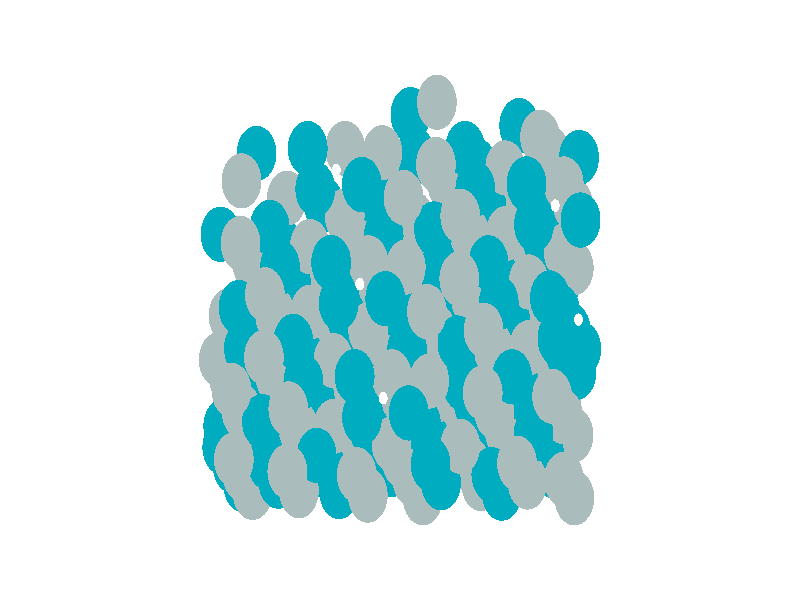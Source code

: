 #include "colors.inc"
#include "finish.inc"

global_settings {assumed_gamma 1 max_trace_level 6}
background {color White}
camera {orthographic
  right -49.92*x up 26.94*y
  direction 1.00*z
  location <0,0,50.00> look_at <0,0,0>}
light_source {<  2.00,   3.00,  40.00> color White
  area_light <0.70, 0, 0>, <0, 0.70, 0>, 3, 3
  adaptive 1 jitter}

#declare simple = finish {phong 0.7}
#declare pale = finish {ambient .5 diffuse .85 roughness .001 specular 0.200 }
#declare intermediate = finish {ambient 0.3 diffuse 0.6 specular 0.10 roughness 0.04 }
#declare vmd = finish {ambient .0 diffuse .65 phong 0.1 phong_size 40. specular 0.500 }
#declare jmol = finish {ambient .2 diffuse .6 specular 1 roughness .001 metallic}
#declare ase2 = finish {ambient 0.05 brilliance 3 diffuse 0.6 metallic specular 0.70 roughness 0.04 reflection 0.15}
#declare ase3 = finish {ambient .15 brilliance 2 diffuse .6 metallic specular 1. roughness .001 reflection .0}
#declare glass = finish {ambient .05 diffuse .3 specular 1. roughness .001}
#declare glass2 = finish {ambient .0 diffuse .3 specular 1. reflection .25 roughness .001}
#declare Rcell = 0.070;
#declare Rbond = 0.100;

#macro atom(LOC, R, COL, TRANS, FIN)
  sphere{LOC, R texture{pigment{color COL transmit TRANS} finish{FIN}}}
#end
#macro constrain(LOC, R, COL, TRANS FIN)
union{torus{R, Rcell rotate 45*z texture{pigment{color COL transmit TRANS} finish{FIN}}}
      torus{R, Rcell rotate -45*z texture{pigment{color COL transmit TRANS} finish{FIN}}}
      translate LOC}
#end

atom(< -6.97,  -4.89,  -2.78>, 1.24, rgb <0.40, 0.50, 0.50>, 0.0, simple) // #0 
atom(< -4.14,  -5.67,  -4.12>, 1.24, rgb <0.40, 0.50, 0.50>, 0.0, simple) // #1 
atom(< -9.85,  -7.80,  -4.69>, 1.24, rgb <0.40, 0.50, 0.50>, 0.0, simple) // #2 
atom(<-10.37,  -7.17,  -0.54>, 1.24, rgb <0.40, 0.50, 0.50>, 0.0, simple) // #3 
atom(< -2.01,  -8.76,  -5.27>, 1.24, rgb <0.40, 0.50, 0.50>, 0.0, simple) // #4 
atom(<-10.51,  -4.06,  -3.54>, 1.24, rgb <0.40, 0.50, 0.50>, 0.0, simple) // #5 
atom(< -2.70,  -7.85,  -1.30>, 1.24, rgb <0.40, 0.50, 0.50>, 0.0, simple) // #6 
atom(< -6.31,  -8.56,  -3.94>, 1.24, rgb <0.40, 0.50, 0.50>, 0.0, simple) // #7 
atom(< -7.03,  -7.70,   0.00>, 1.24, rgb <0.40, 0.50, 0.50>, 0.0, simple) // #8 
atom(< -5.20,  -6.98,  -1.95>, 1.24, rgb <0.00, 0.41, 0.52>, 0.0, simple) // #9 
atom(< -4.46,  -7.76,  -5.89>, 1.24, rgb <0.00, 0.41, 0.52>, 0.0, simple) // #10 
atom(< -6.03,  -3.66,  -5.04>, 1.24, rgb <0.00, 0.41, 0.52>, 0.0, simple) // #11 
atom(< -8.27,  -7.30,  -2.49>, 1.24, rgb <0.00, 0.41, 0.52>, 0.0, simple) // #12 
atom(< -1.83,  -5.95,  -5.84>, 1.24, rgb <0.00, 0.41, 0.52>, 0.0, simple) // #13 
atom(< -8.61,  -5.46,  -5.01>, 1.24, rgb <0.00, 0.41, 0.52>, 0.0, simple) // #14 
atom(< -2.83,  -3.44,  -4.68>, 1.24, rgb <0.00, 0.41, 0.52>, 0.0, simple) // #15 
atom(< -5.70,  -6.58, -10.54>, 1.24, rgb <0.40, 0.50, 0.50>, 0.0, simple) // #16 
atom(< -2.77,  -7.29, -11.99>, 1.24, rgb <0.40, 0.50, 0.50>, 0.0, simple) // #17 
atom(< -9.20,  -8.64,  -8.59>, 1.24, rgb <0.40, 0.50, 0.50>, 0.0, simple) // #18 
atom(< -9.24,  -5.82, -11.30>, 1.24, rgb <0.40, 0.50, 0.50>, 0.0, simple) // #19 
atom(< -8.43,   0.23,  -8.31>, 1.24, rgb <0.40, 0.50, 0.50>, 0.0, simple) // #20 
atom(< -6.35,  -5.74,  -6.64>, 1.24, rgb <0.40, 0.50, 0.50>, 0.0, simple) // #21 
atom(< -5.60,  -0.55,  -9.65>, 1.24, rgb <0.40, 0.50, 0.50>, 0.0, simple) // #22 
atom(<-11.31,  -2.68, -10.22>, 1.24, rgb <0.40, 0.50, 0.50>, 0.0, simple) // #23 
atom(< -3.43,  -6.46,  -8.09>, 1.24, rgb <0.40, 0.50, 0.50>, 0.0, simple) // #24 
atom(< -3.47,  -3.64, -10.80>, 1.24, rgb <0.40, 0.50, 0.50>, 0.0, simple) // #25 
atom(< -9.89,  -4.98,  -7.40>, 1.24, rgb <0.40, 0.50, 0.50>, 0.0, simple) // #26 
atom(< -4.16,  -2.72,  -6.83>, 1.24, rgb <0.40, 0.50, 0.50>, 0.0, simple) // #27 
atom(< -7.77,  -3.44,  -9.47>, 1.24, rgb <0.40, 0.50, 0.50>, 0.0, simple) // #28 
atom(< -8.49,  -2.58,  -5.53>, 1.24, rgb <0.40, 0.50, 0.50>, 0.0, simple) // #29 
atom(< -3.80,  -8.60,  -9.79>, 1.24, rgb <0.00, 0.41, 0.52>, 0.0, simple) // #30 
atom(< -4.67,  -5.27, -12.74>, 1.24, rgb <0.00, 0.41, 0.52>, 0.0, simple) // #31 
atom(< -1.18,  -6.79,  -9.74>, 1.24, rgb <0.00, 0.41, 0.52>, 0.0, simple) // #32 
atom(< -0.52,  -7.62, -13.64>, 1.24, rgb <0.00, 0.41, 0.52>, 0.0, simple) // #33 
atom(< -7.30,  -7.08, -12.79>, 1.24, rgb <0.00, 0.41, 0.52>, 0.0, simple) // #34 
atom(< -6.66,  -1.86,  -7.48>, 1.24, rgb <0.00, 0.41, 0.52>, 0.0, simple) // #35 
atom(< -5.92,  -2.64, -11.42>, 1.24, rgb <0.00, 0.41, 0.52>, 0.0, simple) // #36 
atom(< -7.49,   1.46, -10.56>, 1.24, rgb <0.00, 0.41, 0.52>, 0.0, simple) // #37 
atom(<-11.09,  -6.62,  -9.34>, 1.24, rgb <0.00, 0.41, 0.52>, 0.0, simple) // #38 
atom(< -5.32,  -4.44,  -8.84>, 1.24, rgb <0.00, 0.41, 0.52>, 0.0, simple) // #39 
atom(< -9.74,  -2.17,  -8.01>, 1.24, rgb <0.00, 0.41, 0.52>, 0.0, simple) // #40 
atom(< -7.60,  -8.13,  -6.34>, 1.24, rgb <0.00, 0.41, 0.52>, 0.0, simple) // #41 
atom(< -3.29,  -0.83, -11.37>, 1.24, rgb <0.00, 0.41, 0.52>, 0.0, simple) // #42 
atom(<-10.07,  -0.34, -10.54>, 1.24, rgb <0.00, 0.41, 0.52>, 0.0, simple) // #43 
atom(< -4.30,   1.68, -10.21>, 1.24, rgb <0.00, 0.41, 0.52>, 0.0, simple) // #44 
atom(< -7.95,  -6.25,  -8.90>, 1.24, rgb <0.00, 0.41, 0.52>, 0.0, simple) // #45 
atom(< -7.16,  -1.45, -16.07>, 1.24, rgb <0.40, 0.50, 0.50>, 0.0, simple) // #46 
atom(< -5.05,  -7.41, -14.44>, 1.24, rgb <0.40, 0.50, 0.50>, 0.0, simple) // #47 
atom(< -4.24,  -2.17, -17.52>, 1.24, rgb <0.40, 0.50, 0.50>, 0.0, simple) // #48 
atom(<-10.00,  -4.35, -18.02>, 1.24, rgb <0.40, 0.50, 0.50>, 0.0, simple) // #49 
atom(<-10.66,  -3.52, -14.12>, 1.24, rgb <0.40, 0.50, 0.50>, 0.0, simple) // #50 
atom(< -2.12,  -8.12, -15.89>, 1.24, rgb <0.40, 0.50, 0.50>, 0.0, simple) // #51 
atom(< -2.17,  -5.30, -18.60>, 1.24, rgb <0.40, 0.50, 0.50>, 0.0, simple) // #52 
atom(<-10.70,  -0.70, -16.82>, 1.24, rgb <0.40, 0.50, 0.50>, 0.0, simple) // #53 
atom(< -8.59,  -6.65, -15.20>, 1.24, rgb <0.40, 0.50, 0.50>, 0.0, simple) // #54 
atom(< -2.82,  -4.47, -14.70>, 1.24, rgb <0.40, 0.50, 0.50>, 0.0, simple) // #55 
atom(< -6.46,  -5.11, -17.26>, 1.24, rgb <0.40, 0.50, 0.50>, 0.0, simple) // #56 
atom(< -7.12,  -4.27, -13.36>, 1.24, rgb <0.40, 0.50, 0.50>, 0.0, simple) // #57 
atom(< -9.89,   5.35, -13.83>, 1.24, rgb <0.40, 0.50, 0.50>, 0.0, simple) // #58 
atom(< -7.82,  -0.62, -12.17>, 1.24, rgb <0.40, 0.50, 0.50>, 0.0, simple) // #59 
atom(< -7.06,   4.57, -15.18>, 1.24, rgb <0.40, 0.50, 0.50>, 0.0, simple) // #60 
atom(< -4.89,  -1.33, -13.62>, 1.24, rgb <0.40, 0.50, 0.50>, 0.0, simple) // #61 
atom(< -4.93,   1.49, -16.33>, 1.24, rgb <0.40, 0.50, 0.50>, 0.0, simple) // #62 
atom(< -5.63,   2.40, -12.36>, 1.24, rgb <0.40, 0.50, 0.50>, 0.0, simple) // #63 
atom(< -9.23,   1.68, -14.99>, 1.24, rgb <0.40, 0.50, 0.50>, 0.0, simple) // #64 
atom(< -9.95,   2.54, -11.06>, 1.24, rgb <0.40, 0.50, 0.50>, 0.0, simple) // #65 
atom(< -5.27,  -3.47, -15.32>, 1.24, rgb <0.00, 0.41, 0.52>, 0.0, simple) // #66 
atom(<-11.03,  -5.66, -15.82>, 1.24, rgb <0.00, 0.41, 0.52>, 0.0, simple) // #67 
atom(< -4.61,  -4.31, -19.22>, 1.24, rgb <0.00, 0.41, 0.52>, 0.0, simple) // #68 
atom(< -6.13,  -0.15, -18.27>, 1.24, rgb <0.00, 0.41, 0.52>, 0.0, simple) // #69 
atom(<-10.44,  -7.45, -13.24>, 1.24, rgb <0.00, 0.41, 0.52>, 0.0, simple) // #70 
atom(< -9.79,  -8.29, -17.14>, 1.24, rgb <0.00, 0.41, 0.52>, 0.0, simple) // #71 
atom(< -4.02,  -6.11, -16.64>, 1.24, rgb <0.00, 0.41, 0.52>, 0.0, simple) // #72 
atom(< -2.64,  -1.66, -15.27>, 1.24, rgb <0.00, 0.41, 0.52>, 0.0, simple) // #73 
atom(< -8.40,  -3.85, -15.77>, 1.24, rgb <0.00, 0.41, 0.52>, 0.0, simple) // #74 
atom(< -1.98,  -2.50, -19.17>, 1.24, rgb <0.00, 0.41, 0.52>, 0.0, simple) // #75 
atom(< -8.76,  -1.96, -18.32>, 1.24, rgb <0.00, 0.41, 0.52>, 0.0, simple) // #76 
atom(< -6.65,  -7.92, -16.69>, 1.24, rgb <0.00, 0.41, 0.52>, 0.0, simple) // #77 
atom(< -8.13,   3.26, -13.00>, 1.24, rgb <0.00, 0.41, 0.52>, 0.0, simple) // #78 
atom(< -7.38,   2.48, -16.95>, 1.24, rgb <0.00, 0.41, 0.52>, 0.0, simple) // #79 
atom(< -8.95,   6.58, -16.09>, 1.24, rgb <0.00, 0.41, 0.52>, 0.0, simple) // #80 
atom(< -6.79,   0.69, -14.37>, 1.24, rgb <0.00, 0.41, 0.52>, 0.0, simple) // #81 
atom(<-11.20,   2.95, -13.54>, 1.24, rgb <0.00, 0.41, 0.52>, 0.0, simple) // #82 
atom(< -9.06,  -3.01, -11.87>, 1.24, rgb <0.00, 0.41, 0.52>, 0.0, simple) // #83 
atom(< -4.75,   4.29, -16.90>, 1.24, rgb <0.00, 0.41, 0.52>, 0.0, simple) // #84 
atom(< -5.76,   6.80, -15.74>, 1.24, rgb <0.00, 0.41, 0.52>, 0.0, simple) // #85 
atom(< -9.41,  -1.12, -14.42>, 1.24, rgb <0.00, 0.41, 0.52>, 0.0, simple) // #86 
atom(< -1.05,  -4.41,  -1.22>, 0.28, rgb <1.00, 1.00, 1.00>, 0.0, simple) // #87 
atom(<  7.95,  -8.17,  -7.92>, 1.24, rgb <0.40, 0.50, 0.50>, 0.0, simple) // #88 
atom(< 10.88,  -8.88,  -9.37>, 1.24, rgb <0.40, 0.50, 0.50>, 0.0, simple) // #89 
atom(<  4.41,  -7.41,  -8.67>, 1.24, rgb <0.40, 0.50, 0.50>, 0.0, simple) // #90 
atom(<  5.22,  -1.36,  -5.68>, 1.24, rgb <0.40, 0.50, 0.50>, 0.0, simple) // #91 
atom(< -0.51,  -3.45,  -6.03>, 1.24, rgb <0.40, 0.50, 0.50>, 0.0, simple) // #92 
atom(<  7.30,  -7.33,  -4.02>, 1.24, rgb <0.40, 0.50, 0.50>, 0.0, simple) // #93 
atom(<  8.05,  -2.14,  -7.02>, 1.24, rgb <0.40, 0.50, 0.50>, 0.0, simple) // #94 
atom(<  2.34,  -4.27,  -7.60>, 1.24, rgb <0.40, 0.50, 0.50>, 0.0, simple) // #95 
atom(<  1.82,  -3.64,  -3.44>, 1.24, rgb <0.40, 0.50, 0.50>, 0.0, simple) // #96 
atom(< 10.22,  -8.05,  -5.47>, 1.24, rgb <0.40, 0.50, 0.50>, 0.0, simple) // #97 
atom(< 10.18,  -5.23,  -8.17>, 1.24, rgb <0.40, 0.50, 0.50>, 0.0, simple) // #98 
atom(<  1.68,  -0.52,  -6.44>, 1.24, rgb <0.40, 0.50, 0.50>, 0.0, simple) // #99 
atom(<  3.76,  -6.57,  -4.77>, 1.24, rgb <0.40, 0.50, 0.50>, 0.0, simple) // #100 
atom(<  9.49,  -4.32,  -4.20>, 1.24, rgb <0.40, 0.50, 0.50>, 0.0, simple) // #101 
atom(<  5.88,  -5.03,  -6.84>, 1.24, rgb <0.40, 0.50, 0.50>, 0.0, simple) // #102 
atom(<  0.11,  -7.21,  -7.34>, 1.24, rgb <0.40, 0.50, 0.50>, 0.0, simple) // #103 
atom(< -0.53,  -6.47,  -3.53>, 1.24, rgb <0.40, 0.50, 0.50>, 0.0, simple) // #104 
atom(<  5.16,  -4.17,  -2.90>, 1.24, rgb <0.40, 0.50, 0.50>, 0.0, simple) // #105 
atom(<  8.98,  -6.86, -10.12>, 1.24, rgb <0.00, 0.41, 0.52>, 0.0, simple) // #106 
atom(<  6.35,  -8.67, -10.17>, 1.24, rgb <0.00, 0.41, 0.52>, 0.0, simple) // #107 
atom(<  6.99,  -3.45,  -4.85>, 1.24, rgb <0.00, 0.41, 0.52>, 0.0, simple) // #108 
atom(<  1.31,  -5.58,  -5.39>, 1.24, rgb <0.00, 0.41, 0.52>, 0.0, simple) // #109 
atom(<  0.54,  -5.07,  -1.57>, 1.24, rgb <0.00, 0.41, 0.52>, 0.0, simple) // #110 
atom(<  7.73,  -4.23,  -8.80>, 1.24, rgb <0.00, 0.41, 0.52>, 0.0, simple) // #111 
atom(<  6.16,  -0.13,  -7.94>, 1.24, rgb <0.00, 0.41, 0.52>, 0.0, simple) // #112 
atom(<  1.91,  -7.38,  -2.82>, 1.24, rgb <0.00, 0.41, 0.52>, 0.0, simple) // #113 
atom(<  2.56,  -8.21,  -6.72>, 1.24, rgb <0.00, 0.41, 0.52>, 0.0, simple) // #114 
atom(<  8.33,  -6.03,  -6.22>, 1.24, rgb <0.00, 0.41, 0.52>, 0.0, simple) // #115 
atom(< -2.37,  -5.27,  -2.08>, 1.24, rgb <0.00, 0.41, 0.52>, 0.0, simple) // #116 
atom(<  3.91,  -3.76,  -5.39>, 1.24, rgb <0.00, 0.41, 0.52>, 0.0, simple) // #117 
atom(< 10.36,  -2.42,  -8.74>, 1.24, rgb <0.00, 0.41, 0.52>, 0.0, simple) // #118 
atom(<  3.58,  -1.93,  -7.91>, 1.24, rgb <0.00, 0.41, 0.52>, 0.0, simple) // #119 
atom(<  9.35,   0.09,  -7.58>, 1.24, rgb <0.00, 0.41, 0.52>, 0.0, simple) // #120 
atom(<  5.70,  -7.84,  -6.27>, 1.24, rgb <0.00, 0.41, 0.52>, 0.0, simple) // #121 
atom(< -2.51,   0.71,  -6.74>, 0.28, rgb <1.00, 1.00, 1.00>, 0.0, simple) // #122 
atom(<  6.49,  -3.05, -13.44>, 1.24, rgb <0.40, 0.50, 0.50>, 0.0, simple) // #123 
atom(<  0.72,  -5.23, -13.94>, 1.24, rgb <0.40, 0.50, 0.50>, 0.0, simple) // #124 
atom(<  9.41,  -3.76, -14.89>, 1.24, rgb <0.40, 0.50, 0.50>, 0.0, simple) // #125 
atom(<  3.65,  -5.94, -15.39>, 1.24, rgb <0.40, 0.50, 0.50>, 0.0, simple) // #126 
atom(<  2.99,  -5.11, -11.49>, 1.24, rgb <0.40, 0.50, 0.50>, 0.0, simple) // #127 
atom(<  2.95,  -2.29, -14.20>, 1.24, rgb <0.40, 0.50, 0.50>, 0.0, simple) // #128 
atom(<  5.06,  -8.24, -12.57>, 1.24, rgb <0.40, 0.50, 0.50>, 0.0, simple) // #129 
atom(< 10.83,  -6.06, -12.07>, 1.24, rgb <0.40, 0.50, 0.50>, 0.0, simple) // #130 
atom(<  7.19,  -6.70, -14.64>, 1.24, rgb <0.40, 0.50, 0.50>, 0.0, simple) // #131 
atom(<  1.42,  -8.88, -15.14>, 1.24, rgb <0.40, 0.50, 0.50>, 0.0, simple) // #132 
atom(<  0.77,  -8.05, -11.24>, 1.24, rgb <0.40, 0.50, 0.50>, 0.0, simple) // #133 
atom(<  6.53,  -5.87, -10.74>, 1.24, rgb <0.40, 0.50, 0.50>, 0.0, simple) // #134 
atom(<  3.76,   3.76, -11.21>, 1.24, rgb <0.40, 0.50, 0.50>, 0.0, simple) // #135 
atom(< -1.97,   1.67, -11.56>, 1.24, rgb <0.40, 0.50, 0.50>, 0.0, simple) // #136 
atom(<  0.07,  -4.39, -10.04>, 1.24, rgb <0.40, 0.50, 0.50>, 0.0, simple) // #137 
atom(<  5.84,  -2.21,  -9.55>, 1.24, rgb <0.40, 0.50, 0.50>, 0.0, simple) // #138 
atom(<  6.59,   2.98, -12.55>, 1.24, rgb <0.40, 0.50, 0.50>, 0.0, simple) // #139 
atom(<  0.88,   0.85, -13.12>, 1.24, rgb <0.40, 0.50, 0.50>, 0.0, simple) // #140 
atom(<  0.36,   1.48,  -8.97>, 1.24, rgb <0.40, 0.50, 0.50>, 0.0, simple) // #141 
atom(<  8.76,  -2.92, -11.00>, 1.24, rgb <0.40, 0.50, 0.50>, 0.0, simple) // #142 
atom(<  8.72,  -0.10, -13.70>, 1.24, rgb <0.40, 0.50, 0.50>, 0.0, simple) // #143 
atom(<  0.22,   4.60, -11.97>, 1.24, rgb <0.40, 0.50, 0.50>, 0.0, simple) // #144 
atom(<  2.29,  -1.45, -10.30>, 1.24, rgb <0.40, 0.50, 0.50>, 0.0, simple) // #145 
atom(<  8.03,   0.81,  -9.73>, 1.24, rgb <0.40, 0.50, 0.50>, 0.0, simple) // #146 
atom(<  4.42,   0.09, -12.37>, 1.24, rgb <0.40, 0.50, 0.50>, 0.0, simple) // #147 
atom(< -1.35,  -2.09, -12.87>, 1.24, rgb <0.40, 0.50, 0.50>, 0.0, simple) // #148 
atom(< -1.99,  -1.34,  -9.06>, 1.24, rgb <0.40, 0.50, 0.50>, 0.0, simple) // #149 
atom(<  3.70,   0.95,  -8.43>, 1.24, rgb <0.40, 0.50, 0.50>, 0.0, simple) // #150 
atom(<  8.39,  -5.06, -12.69>, 1.24, rgb <0.00, 0.41, 0.52>, 0.0, simple) // #151 
atom(<  2.62,  -7.25, -13.19>, 1.24, rgb <0.00, 0.41, 0.52>, 0.0, simple) // #152 
atom(<  1.96,  -6.41,  -9.29>, 1.24, rgb <0.00, 0.41, 0.52>, 0.0, simple) // #153 
atom(<  9.04,  -5.90, -16.59>, 1.24, rgb <0.00, 0.41, 0.52>, 0.0, simple) // #154 
atom(<  7.52,  -1.74, -15.64>, 1.24, rgb <0.00, 0.41, 0.52>, 0.0, simple) // #155 
atom(<  9.63,  -7.70, -14.02>, 1.24, rgb <0.00, 0.41, 0.52>, 0.0, simple) // #156 
atom(< 11.01,  -3.25, -12.64>, 1.24, rgb <0.00, 0.41, 0.52>, 0.0, simple) // #157 
atom(<  5.25,  -5.44, -13.14>, 1.24, rgb <0.00, 0.41, 0.52>, 0.0, simple) // #158 
atom(<  4.89,  -3.55, -15.70>, 1.24, rgb <0.00, 0.41, 0.52>, 0.0, simple) // #159 
atom(< -1.53,  -4.90, -12.30>, 1.24, rgb <0.00, 0.41, 0.52>, 0.0, simple) // #160 
atom(<  5.52,   1.67, -10.38>, 1.24, rgb <0.00, 0.41, 0.52>, 0.0, simple) // #161 
atom(< -0.15,  -0.46, -10.92>, 1.24, rgb <0.00, 0.41, 0.52>, 0.0, simple) // #162 
atom(< -0.92,   0.06,  -7.10>, 1.24, rgb <0.00, 0.41, 0.52>, 0.0, simple) // #163 
atom(<  6.27,   0.89, -14.32>, 1.24, rgb <0.00, 0.41, 0.52>, 0.0, simple) // #164 
atom(<  4.70,   4.99, -13.47>, 1.24, rgb <0.00, 0.41, 0.52>, 0.0, simple) // #165 
atom(<  0.44,  -2.25,  -8.34>, 1.24, rgb <0.00, 0.41, 0.52>, 0.0, simple) // #166 
atom(<  1.10,  -3.09, -12.24>, 1.24, rgb <0.00, 0.41, 0.52>, 0.0, simple) // #167 
atom(<  6.87,  -0.90, -11.75>, 1.24, rgb <0.00, 0.41, 0.52>, 0.0, simple) // #168 
atom(< -3.83,  -0.14,  -7.61>, 1.24, rgb <0.00, 0.41, 0.52>, 0.0, simple) // #169 
atom(<  2.45,   1.36, -10.92>, 1.24, rgb <0.00, 0.41, 0.52>, 0.0, simple) // #170 
atom(<  4.59,  -4.60,  -9.24>, 1.24, rgb <0.00, 0.41, 0.52>, 0.0, simple) // #171 
atom(<  8.90,   2.70, -14.27>, 1.24, rgb <0.00, 0.41, 0.52>, 0.0, simple) // #172 
atom(<  2.12,   3.19, -13.44>, 1.24, rgb <0.00, 0.41, 0.52>, 0.0, simple) // #173 
atom(< -2.18,  -4.06,  -8.40>, 1.24, rgb <0.00, 0.41, 0.52>, 0.0, simple) // #174 
atom(<  7.89,   5.21, -13.11>, 1.24, rgb <0.00, 0.41, 0.52>, 0.0, simple) // #175 
atom(<  4.24,  -2.71, -11.80>, 1.24, rgb <0.00, 0.41, 0.52>, 0.0, simple) // #176 
atom(< -3.98,   5.83, -12.27>, 0.28, rgb <1.00, 1.00, 1.00>, 0.0, simple) // #177 
atom(<  5.03,   2.08, -18.97>, 1.24, rgb <0.40, 0.50, 0.50>, 0.0, simple) // #178 
atom(< -0.74,  -0.11, -19.47>, 1.24, rgb <0.40, 0.50, 0.50>, 0.0, simple) // #179 
atom(<  1.37,  -6.06, -17.84>, 1.24, rgb <0.40, 0.50, 0.50>, 0.0, simple) // #180 
atom(<  7.14,  -3.88, -17.34>, 1.24, rgb <0.40, 0.50, 0.50>, 0.0, simple) // #181 
atom(<  7.95,   1.36, -20.42>, 1.24, rgb <0.40, 0.50, 0.50>, 0.0, simple) // #182 
atom(<  2.18,  -0.82, -20.92>, 1.24, rgb <0.40, 0.50, 0.50>, 0.0, simple) // #183 
atom(<  1.53,   0.02, -17.02>, 1.24, rgb <0.40, 0.50, 0.50>, 0.0, simple) // #184 
atom(< 10.07,  -4.59, -18.79>, 1.24, rgb <0.40, 0.50, 0.50>, 0.0, simple) // #185 
atom(< 10.02,  -1.77, -21.50>, 1.24, rgb <0.40, 0.50, 0.50>, 0.0, simple) // #186 
atom(<  1.49,   2.84, -19.73>, 1.24, rgb <0.40, 0.50, 0.50>, 0.0, simple) // #187 
atom(<  3.60,  -3.12, -18.10>, 1.24, rgb <0.40, 0.50, 0.50>, 0.0, simple) // #188 
atom(<  9.37,  -0.94, -17.60>, 1.24, rgb <0.40, 0.50, 0.50>, 0.0, simple) // #189 
atom(<  5.73,  -1.58, -20.17>, 1.24, rgb <0.40, 0.50, 0.50>, 0.0, simple) // #190 
atom(< -0.04,  -3.76, -20.66>, 1.24, rgb <0.40, 0.50, 0.50>, 0.0, simple) // #191 
atom(< -0.70,  -2.93, -16.77>, 1.24, rgb <0.40, 0.50, 0.50>, 0.0, simple) // #192 
atom(<  5.07,  -0.74, -16.27>, 1.24, rgb <0.40, 0.50, 0.50>, 0.0, simple) // #193 
atom(<  2.30,   8.88, -16.74>, 1.24, rgb <0.40, 0.50, 0.50>, 0.0, simple) // #194 
atom(< -3.43,   6.80, -17.09>, 1.24, rgb <0.40, 0.50, 0.50>, 0.0, simple) // #195 
atom(< -1.39,   0.73, -15.57>, 1.24, rgb <0.40, 0.50, 0.50>, 0.0, simple) // #196 
atom(<  4.37,   2.91, -15.07>, 1.24, rgb <0.40, 0.50, 0.50>, 0.0, simple) // #197 
atom(< -0.58,   5.97, -18.65>, 1.24, rgb <0.40, 0.50, 0.50>, 0.0, simple) // #198 
atom(< -1.10,   6.61, -14.50>, 1.24, rgb <0.40, 0.50, 0.50>, 0.0, simple) // #199 
atom(<  7.30,   2.20, -16.52>, 1.24, rgb <0.40, 0.50, 0.50>, 0.0, simple) // #200 
atom(<  7.25,   5.02, -19.23>, 1.24, rgb <0.40, 0.50, 0.50>, 0.0, simple) // #201 
atom(<  0.83,   3.67, -15.83>, 1.24, rgb <0.40, 0.50, 0.50>, 0.0, simple) // #202 
atom(<  6.56,   5.93, -15.26>, 1.24, rgb <0.40, 0.50, 0.50>, 0.0, simple) // #203 
atom(<  2.96,   5.21, -17.90>, 1.24, rgb <0.40, 0.50, 0.50>, 0.0, simple) // #204 
atom(< -2.81,   3.03, -18.39>, 1.24, rgb <0.40, 0.50, 0.50>, 0.0, simple) // #205 
atom(< -3.45,   3.78, -14.59>, 1.24, rgb <0.40, 0.50, 0.50>, 0.0, simple) // #206 
atom(<  2.24,   6.08, -13.96>, 1.24, rgb <0.40, 0.50, 0.50>, 0.0, simple) // #207 
atom(<  6.92,   0.06, -18.22>, 1.24, rgb <0.00, 0.41, 0.52>, 0.0, simple) // #208 
atom(<  1.16,  -2.12, -18.72>, 1.24, rgb <0.00, 0.41, 0.52>, 0.0, simple) // #209 
atom(<  0.50,  -1.29, -14.82>, 1.24, rgb <0.00, 0.41, 0.52>, 0.0, simple) // #210 
atom(<  7.58,  -0.78, -22.12>, 1.24, rgb <0.00, 0.41, 0.52>, 0.0, simple) // #211 
atom(<  6.06,   3.38, -21.17>, 1.24, rgb <0.00, 0.41, 0.52>, 0.0, simple) // #212 
atom(<  1.75,  -3.92, -16.14>, 1.24, rgb <0.00, 0.41, 0.52>, 0.0, simple) // #213 
atom(<  2.40,  -4.76, -20.04>, 1.24, rgb <0.00, 0.41, 0.52>, 0.0, simple) // #214 
atom(<  8.17,  -2.57, -19.54>, 1.24, rgb <0.00, 0.41, 0.52>, 0.0, simple) // #215 
atom(<  9.55,   1.87, -18.17>, 1.24, rgb <0.00, 0.41, 0.52>, 0.0, simple) // #216 
atom(<  3.78,  -0.31, -18.67>, 1.24, rgb <0.00, 0.41, 0.52>, 0.0, simple) // #217 
atom(<  5.90,  -6.27, -17.04>, 1.24, rgb <0.00, 0.41, 0.52>, 0.0, simple) // #218 
atom(< 10.21,   1.03, -22.07>, 1.24, rgb <0.00, 0.41, 0.52>, 0.0, simple) // #219 
atom(<  3.43,   1.57, -21.22>, 1.24, rgb <0.00, 0.41, 0.52>, 0.0, simple) // #220 
atom(< -0.88,  -5.73, -16.20>, 1.24, rgb <0.00, 0.41, 0.52>, 0.0, simple) // #221 
atom(< -2.99,   0.22, -17.82>, 1.24, rgb <0.00, 0.41, 0.52>, 0.0, simple) // #222 
atom(<  5.54,  -4.38, -19.60>, 1.24, rgb <0.00, 0.41, 0.52>, 0.0, simple) // #223 
atom(<  4.06,   6.80, -15.91>, 1.24, rgb <0.00, 0.41, 0.52>, 0.0, simple) // #224 
atom(< -1.61,   4.67, -16.45>, 1.24, rgb <0.00, 0.41, 0.52>, 0.0, simple) // #225 
atom(< -2.38,   5.18, -12.63>, 1.24, rgb <0.00, 0.41, 0.52>, 0.0, simple) // #226 
atom(<  4.81,   6.02, -19.85>, 1.24, rgb <0.00, 0.41, 0.52>, 0.0, simple) // #227 
atom(< -1.02,   2.87, -13.87>, 1.24, rgb <0.00, 0.41, 0.52>, 0.0, simple) // #228 
atom(< -0.36,   2.03, -17.77>, 1.24, rgb <0.00, 0.41, 0.52>, 0.0, simple) // #229 
atom(<  5.40,   4.22, -17.27>, 1.24, rgb <0.00, 0.41, 0.52>, 0.0, simple) // #230 
atom(< -5.29,   4.98, -13.13>, 1.24, rgb <0.00, 0.41, 0.52>, 0.0, simple) // #231 
atom(<  0.99,   6.48, -16.44>, 1.24, rgb <0.00, 0.41, 0.52>, 0.0, simple) // #232 
atom(<  3.13,   0.52, -14.77>, 1.24, rgb <0.00, 0.41, 0.52>, 0.0, simple) // #233 
atom(<  7.44,   7.83, -19.80>, 1.24, rgb <0.00, 0.41, 0.52>, 0.0, simple) // #234 
atom(<  0.65,   8.32, -18.97>, 1.24, rgb <0.00, 0.41, 0.52>, 0.0, simple) // #235 
atom(< -3.65,   1.06, -13.93>, 1.24, rgb <0.00, 0.41, 0.52>, 0.0, simple) // #236 
atom(<  2.77,   2.41, -17.33>, 1.24, rgb <0.00, 0.41, 0.52>, 0.0, simple) // #237 
atom(< 11.14,  -0.88,  -4.12>, 0.28, rgb <1.00, 1.00, 1.00>, 0.0, simple) // #238 
atom(<  9.82,  -1.73,  -4.98>, 1.24, rgb <0.00, 0.41, 0.52>, 0.0, simple) // #239 
atom(<  9.68,   4.24,  -9.65>, 0.28, rgb <1.00, 1.00, 1.00>, 0.0, simple) // #240 
atom(< 10.22,   5.21, -14.46>, 1.24, rgb <0.40, 0.50, 0.50>, 0.0, simple) // #241 
atom(< 10.84,   1.44, -15.77>, 1.24, rgb <0.40, 0.50, 0.50>, 0.0, simple) // #242 
atom(< 10.20,   2.19, -11.96>, 1.24, rgb <0.40, 0.50, 0.50>, 0.0, simple) // #243 
atom(< 10.66,  -1.37, -15.20>, 1.24, rgb <0.00, 0.41, 0.52>, 0.0, simple) // #244 
atom(< 11.27,   3.59, -10.00>, 1.24, rgb <0.00, 0.41, 0.52>, 0.0, simple) // #245 
atom(<  8.36,   3.39, -10.51>, 1.24, rgb <0.00, 0.41, 0.52>, 0.0, simple) // #246 
atom(< 10.00,  -0.53, -11.30>, 1.24, rgb <0.00, 0.41, 0.52>, 0.0, simple) // #247 
atom(< 10.80,   4.26, -18.47>, 1.24, rgb <0.40, 0.50, 0.50>, 0.0, simple) // #248 
atom(<  9.38,   6.56, -21.30>, 1.24, rgb <0.40, 0.50, 0.50>, 0.0, simple) // #249 
atom(<  8.74,   7.31, -17.49>, 1.24, rgb <0.40, 0.50, 0.50>, 0.0, simple) // #250 
atom(< 11.31,  -2.20, -19.10>, 1.24, rgb <0.00, 0.41, 0.52>, 0.0, simple) // #251 
atom(<  9.20,   3.76, -20.73>, 1.24, rgb <0.00, 0.41, 0.52>, 0.0, simple) // #252 
atom(< 11.17,   6.40, -16.78>, 1.24, rgb <0.00, 0.41, 0.52>, 0.0, simple) // #253 
atom(<  8.54,   4.59, -16.83>, 1.24, rgb <0.00, 0.41, 0.52>, 0.0, simple) // #254 
